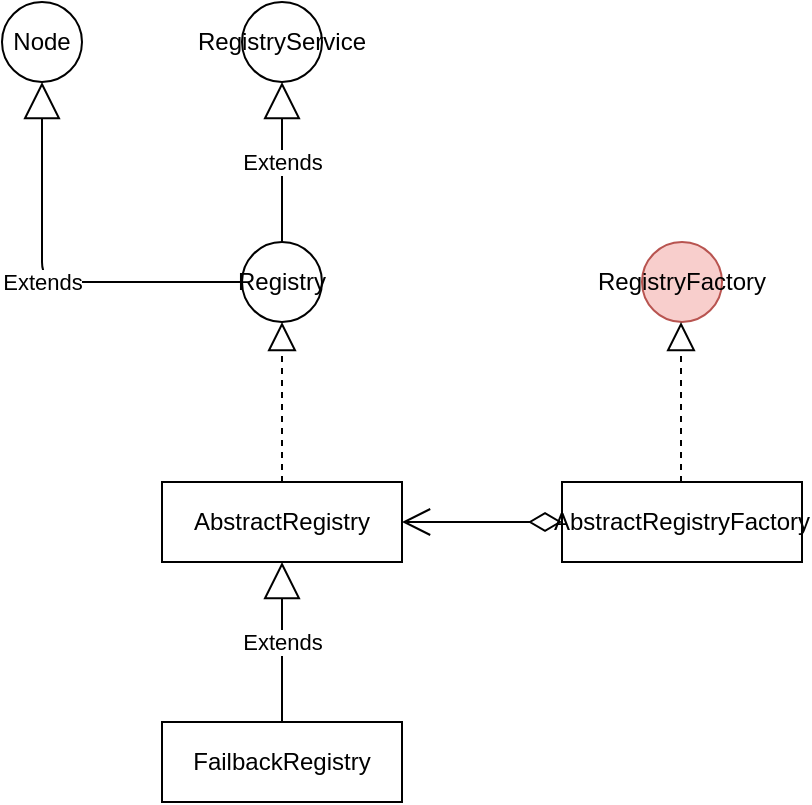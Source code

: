 <mxfile version="12.4.2" type="device" pages="1"><diagram id="tpRwQKqNRoYZARL_ZjQT" name="第 1 页"><mxGraphModel dx="1106" dy="822" grid="1" gridSize="10" guides="1" tooltips="1" connect="1" arrows="1" fold="1" page="1" pageScale="1" pageWidth="827" pageHeight="1169" math="0" shadow="0"><root><mxCell id="0"/><mxCell id="1" parent="0"/><mxCell id="agFG3wDj5eKjyBcWvI8g-6" value="RegistryService" style="ellipse;whiteSpace=wrap;html=1;aspect=fixed;" parent="1" vertex="1"><mxGeometry x="200" y="120" width="40" height="40" as="geometry"/></mxCell><mxCell id="agFG3wDj5eKjyBcWvI8g-7" value="Node" style="ellipse;whiteSpace=wrap;html=1;aspect=fixed;" parent="1" vertex="1"><mxGeometry x="80" y="120" width="40" height="40" as="geometry"/></mxCell><mxCell id="agFG3wDj5eKjyBcWvI8g-8" value="Registry" style="ellipse;whiteSpace=wrap;html=1;aspect=fixed;" parent="1" vertex="1"><mxGeometry x="200" y="240" width="40" height="40" as="geometry"/></mxCell><mxCell id="agFG3wDj5eKjyBcWvI8g-9" value="Extends" style="endArrow=block;endSize=16;endFill=0;html=1;entryX=0.5;entryY=1;entryDx=0;entryDy=0;exitX=0.5;exitY=0;exitDx=0;exitDy=0;" parent="1" source="agFG3wDj5eKjyBcWvI8g-8" target="agFG3wDj5eKjyBcWvI8g-6" edge="1"><mxGeometry width="160" relative="1" as="geometry"><mxPoint x="180" y="260" as="sourcePoint"/><mxPoint x="340" y="260" as="targetPoint"/></mxGeometry></mxCell><mxCell id="agFG3wDj5eKjyBcWvI8g-10" value="Extends" style="endArrow=block;endSize=16;endFill=0;html=1;exitX=0;exitY=0.5;exitDx=0;exitDy=0;entryX=0.5;entryY=1;entryDx=0;entryDy=0;" parent="1" source="agFG3wDj5eKjyBcWvI8g-8" target="agFG3wDj5eKjyBcWvI8g-7" edge="1"><mxGeometry width="160" relative="1" as="geometry"><mxPoint x="230" y="210" as="sourcePoint"/><mxPoint x="300" y="170" as="targetPoint"/><Array as="points"><mxPoint x="100" y="260"/></Array></mxGeometry></mxCell><mxCell id="agFG3wDj5eKjyBcWvI8g-11" value="&lt;span style=&quot;white-space: normal&quot;&gt;AbstractRegistry&lt;/span&gt;" style="rounded=0;whiteSpace=wrap;html=1;" parent="1" vertex="1"><mxGeometry x="160" y="360" width="120" height="40" as="geometry"/></mxCell><mxCell id="agFG3wDj5eKjyBcWvI8g-12" value="" style="endArrow=block;dashed=1;endFill=0;endSize=12;html=1;entryX=0.5;entryY=1;entryDx=0;entryDy=0;exitX=0.5;exitY=0;exitDx=0;exitDy=0;" parent="1" source="agFG3wDj5eKjyBcWvI8g-11" target="agFG3wDj5eKjyBcWvI8g-8" edge="1"><mxGeometry width="160" relative="1" as="geometry"><mxPoint x="160" y="380" as="sourcePoint"/><mxPoint x="320" y="380" as="targetPoint"/></mxGeometry></mxCell><mxCell id="agFG3wDj5eKjyBcWvI8g-14" value="&lt;span style=&quot;white-space: normal&quot;&gt;FailbackRegistry&lt;/span&gt;" style="rounded=0;whiteSpace=wrap;html=1;" parent="1" vertex="1"><mxGeometry x="160" y="480" width="120" height="40" as="geometry"/></mxCell><mxCell id="agFG3wDj5eKjyBcWvI8g-15" value="Extends" style="endArrow=block;endSize=16;endFill=0;html=1;exitX=0.5;exitY=0;exitDx=0;exitDy=0;entryX=0.5;entryY=1;entryDx=0;entryDy=0;" parent="1" source="agFG3wDj5eKjyBcWvI8g-14" target="agFG3wDj5eKjyBcWvI8g-11" edge="1"><mxGeometry width="160" relative="1" as="geometry"><mxPoint x="210" y="270" as="sourcePoint"/><mxPoint x="130" y="270" as="targetPoint"/></mxGeometry></mxCell><mxCell id="agFG3wDj5eKjyBcWvI8g-16" value="AbstractRegistryFactory" style="rounded=0;whiteSpace=wrap;html=1;" parent="1" vertex="1"><mxGeometry x="360" y="360" width="120" height="40" as="geometry"/></mxCell><mxCell id="agFG3wDj5eKjyBcWvI8g-20" value="" style="endArrow=open;html=1;endSize=12;startArrow=diamondThin;startSize=14;startFill=0;edgeStyle=orthogonalEdgeStyle;align=left;verticalAlign=bottom;exitX=0;exitY=0.5;exitDx=0;exitDy=0;entryX=1;entryY=0.5;entryDx=0;entryDy=0;" parent="1" source="agFG3wDj5eKjyBcWvI8g-16" target="agFG3wDj5eKjyBcWvI8g-11" edge="1"><mxGeometry x="-1" y="3" relative="1" as="geometry"><mxPoint x="80" y="540" as="sourcePoint"/><mxPoint x="240" y="540" as="targetPoint"/></mxGeometry></mxCell><mxCell id="agFG3wDj5eKjyBcWvI8g-21" value="RegistryFactory" style="ellipse;whiteSpace=wrap;html=1;aspect=fixed;fillColor=#f8cecc;strokeColor=#b85450;" parent="1" vertex="1"><mxGeometry x="400" y="240" width="40" height="40" as="geometry"/></mxCell><mxCell id="agFG3wDj5eKjyBcWvI8g-22" value="" style="endArrow=block;dashed=1;endFill=0;endSize=12;html=1;entryX=0.5;entryY=1;entryDx=0;entryDy=0;exitX=0.5;exitY=0;exitDx=0;exitDy=0;" parent="1" edge="1"><mxGeometry width="160" relative="1" as="geometry"><mxPoint x="419.5" y="360" as="sourcePoint"/><mxPoint x="419.5" y="280" as="targetPoint"/></mxGeometry></mxCell></root></mxGraphModel></diagram></mxfile>